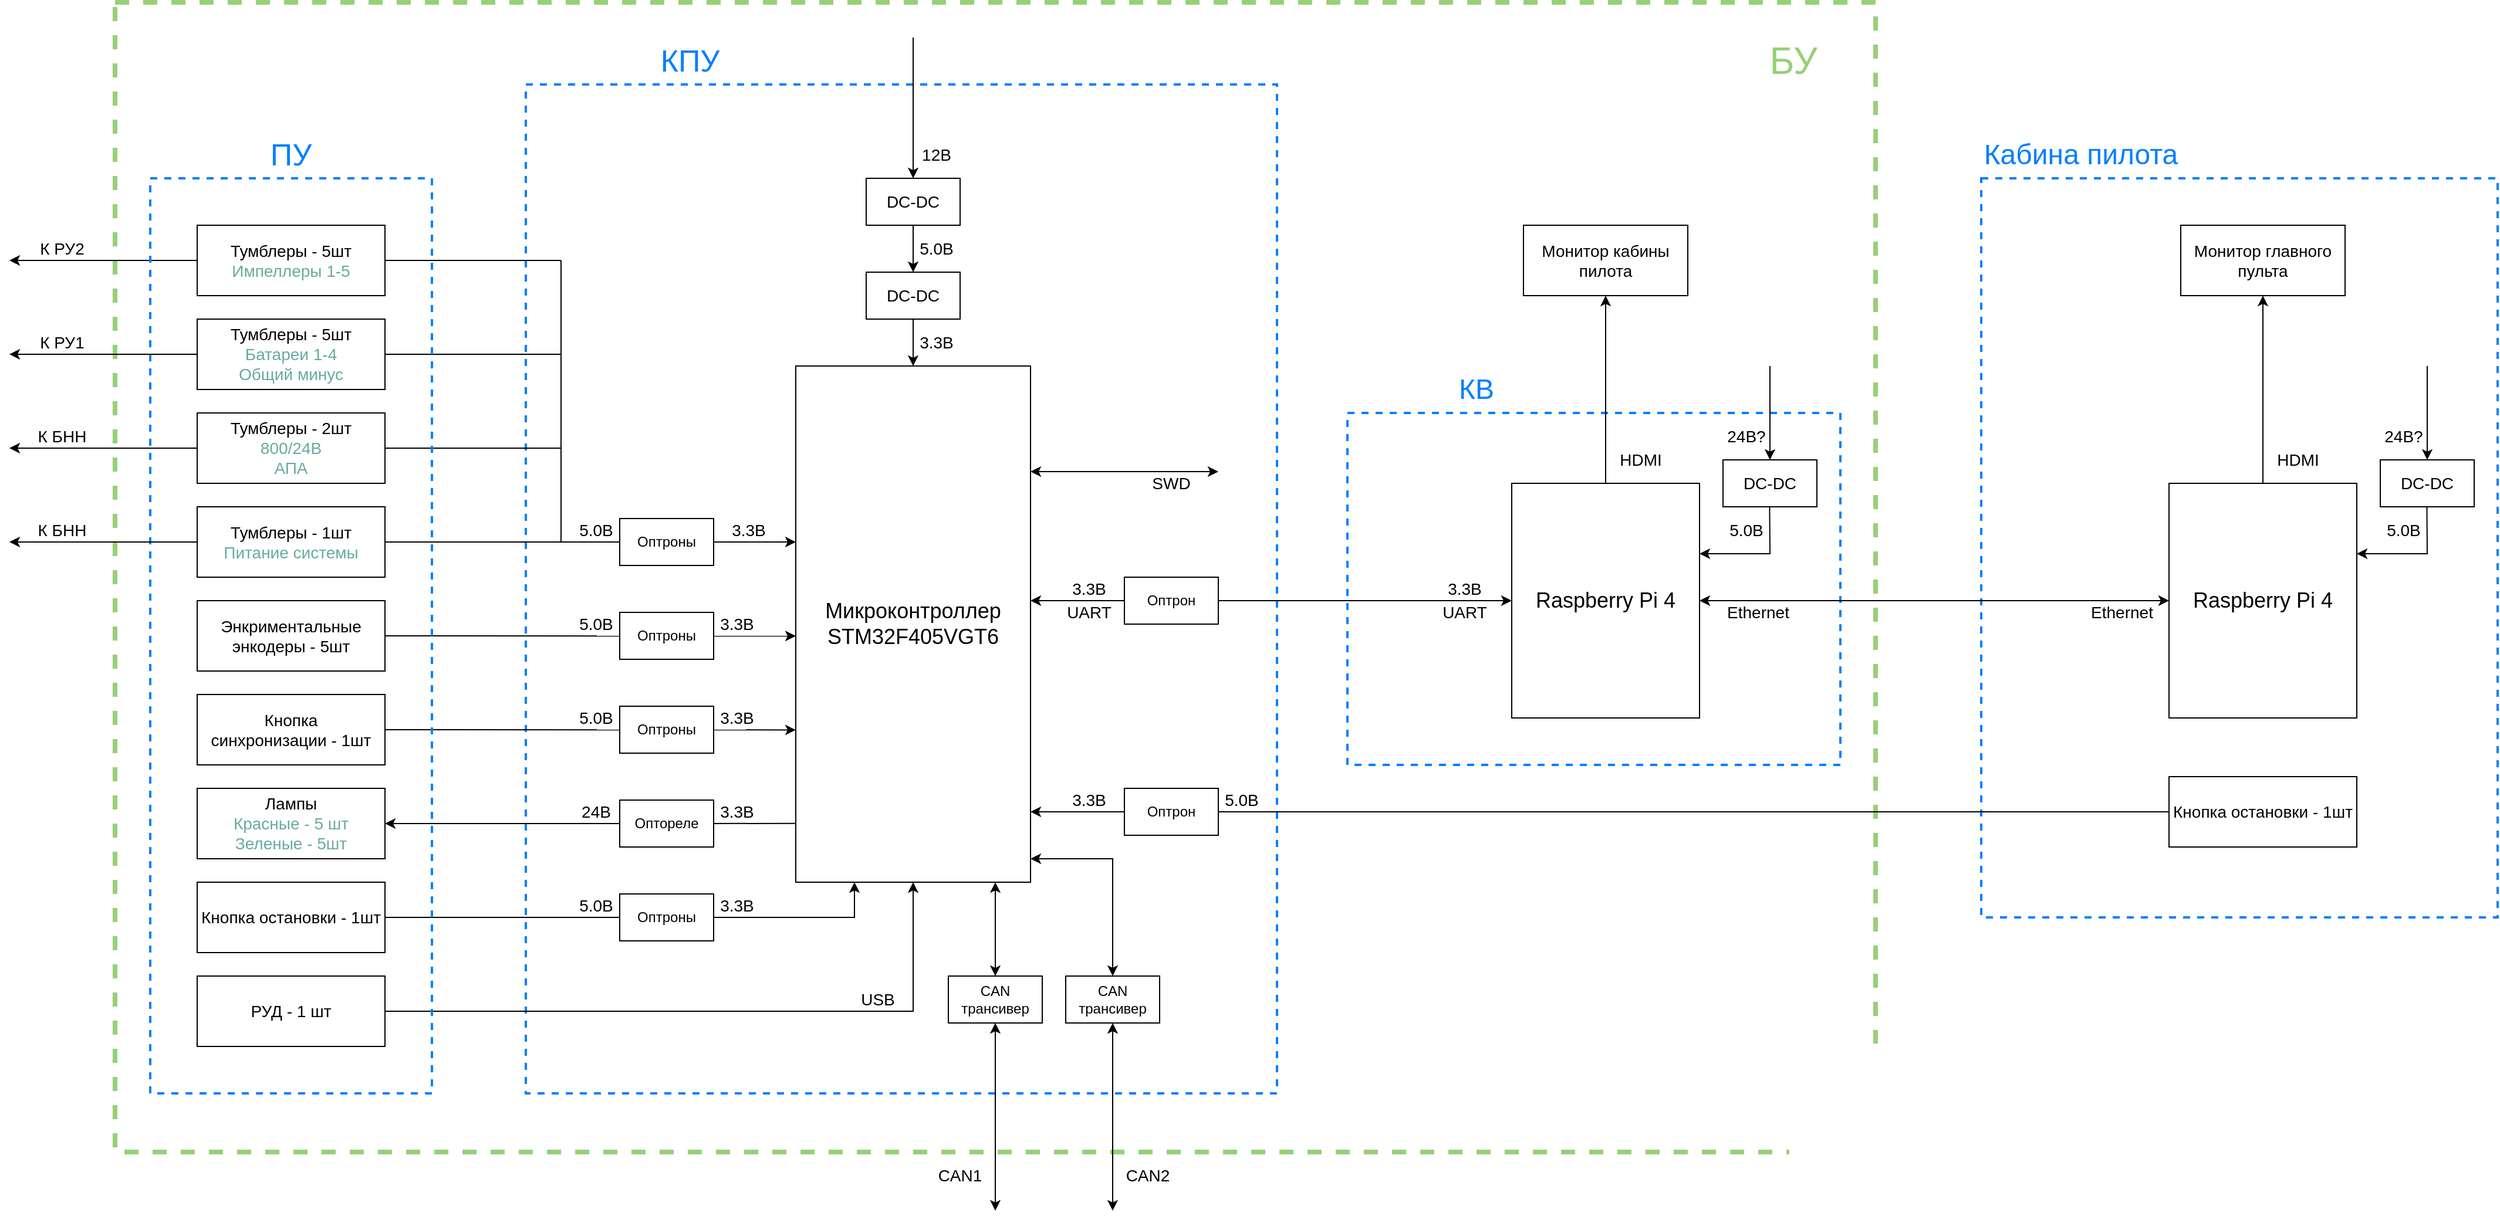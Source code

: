 <mxfile version="21.4.0" type="device">
  <diagram name="Страница 1" id="PvHwtlqAQT6B7YscqX9X">
    <mxGraphModel dx="3124" dy="1834" grid="1" gridSize="10" guides="1" tooltips="1" connect="1" arrows="1" fold="1" page="1" pageScale="1" pageWidth="2336" pageHeight="1654" math="0" shadow="0">
      <root>
        <mxCell id="0" />
        <mxCell id="1" parent="0" />
        <mxCell id="hDT_LqE07yz6vbRcyDex-26" value="" style="rounded=0;whiteSpace=wrap;html=1;strokeColor=#007FFF;fillColor=none;dashed=1;strokeWidth=2;" vertex="1" parent="1">
          <mxGeometry x="520" y="270" width="640" height="860" as="geometry" />
        </mxCell>
        <mxCell id="hDT_LqE07yz6vbRcyDex-166" value="" style="rounded=0;whiteSpace=wrap;html=1;fontFamily=Helvetica;fontSize=14;fontColor=default;fillColor=none;gradientColor=none;strokeWidth=4;dashed=1;strokeColor=#97D077;" vertex="1" parent="1">
          <mxGeometry x="170" y="200" width="1500" height="980" as="geometry" />
        </mxCell>
        <mxCell id="hDT_LqE07yz6vbRcyDex-93" value="" style="rounded=0;whiteSpace=wrap;html=1;strokeColor=#007FFF;fillColor=none;dashed=1;strokeWidth=2;" vertex="1" parent="1">
          <mxGeometry x="1220" y="550" width="420" height="300" as="geometry" />
        </mxCell>
        <mxCell id="hDT_LqE07yz6vbRcyDex-151" value="" style="rounded=0;whiteSpace=wrap;html=1;strokeColor=#007FFF;fillColor=none;dashed=1;strokeWidth=2;" vertex="1" parent="1">
          <mxGeometry x="1760" y="350" width="440" height="630" as="geometry" />
        </mxCell>
        <mxCell id="hDT_LqE07yz6vbRcyDex-1" value="Микроконтроллер&lt;br style=&quot;font-size: 18px;&quot;&gt;STM32F405VGT6" style="rounded=0;whiteSpace=wrap;html=1;fontSize=18;" vertex="1" parent="1">
          <mxGeometry x="750" y="510" width="200" height="440" as="geometry" />
        </mxCell>
        <mxCell id="hDT_LqE07yz6vbRcyDex-27" value="КПУ" style="text;html=1;strokeColor=none;fillColor=none;align=center;verticalAlign=middle;whiteSpace=wrap;rounded=0;fontSize=26;fontColor=#007FFF;fontStyle=0" vertex="1" parent="1">
          <mxGeometry x="520" y="230" width="280" height="40" as="geometry" />
        </mxCell>
        <mxCell id="hDT_LqE07yz6vbRcyDex-29" value="" style="endArrow=none;html=1;rounded=0;exitX=1;exitY=0.5;exitDx=0;exitDy=0;" edge="1" parent="1" source="hDT_LqE07yz6vbRcyDex-5">
          <mxGeometry width="50" height="50" relative="1" as="geometry">
            <mxPoint x="540" y="600" as="sourcePoint" />
            <mxPoint x="550" y="580" as="targetPoint" />
          </mxGeometry>
        </mxCell>
        <mxCell id="hDT_LqE07yz6vbRcyDex-30" value="" style="endArrow=none;html=1;rounded=0;entryX=1;entryY=0.5;entryDx=0;entryDy=0;" edge="1" parent="1" target="hDT_LqE07yz6vbRcyDex-6">
          <mxGeometry width="50" height="50" relative="1" as="geometry">
            <mxPoint x="560" y="660" as="sourcePoint" />
            <mxPoint x="570" y="540" as="targetPoint" />
          </mxGeometry>
        </mxCell>
        <mxCell id="hDT_LqE07yz6vbRcyDex-31" value="" style="endArrow=none;html=1;rounded=0;exitX=1;exitY=0.5;exitDx=0;exitDy=0;" edge="1" parent="1" source="hDT_LqE07yz6vbRcyDex-4">
          <mxGeometry width="50" height="50" relative="1" as="geometry">
            <mxPoint x="510" y="560" as="sourcePoint" />
            <mxPoint x="550" y="500" as="targetPoint" />
          </mxGeometry>
        </mxCell>
        <mxCell id="hDT_LqE07yz6vbRcyDex-32" value="" style="endArrow=none;html=1;rounded=0;exitX=1;exitY=0.5;exitDx=0;exitDy=0;" edge="1" parent="1" source="hDT_LqE07yz6vbRcyDex-3">
          <mxGeometry width="50" height="50" relative="1" as="geometry">
            <mxPoint x="510" y="560" as="sourcePoint" />
            <mxPoint x="550" y="420" as="targetPoint" />
          </mxGeometry>
        </mxCell>
        <mxCell id="hDT_LqE07yz6vbRcyDex-33" value="" style="endArrow=none;html=1;rounded=0;" edge="1" parent="1">
          <mxGeometry width="50" height="50" relative="1" as="geometry">
            <mxPoint x="550" y="660" as="sourcePoint" />
            <mxPoint x="550" y="420" as="targetPoint" />
          </mxGeometry>
        </mxCell>
        <mxCell id="hDT_LqE07yz6vbRcyDex-34" value="" style="endArrow=classic;html=1;rounded=0;entryX=0;entryY=0.341;entryDx=0;entryDy=0;entryPerimeter=0;" edge="1" parent="1" target="hDT_LqE07yz6vbRcyDex-1">
          <mxGeometry width="50" height="50" relative="1" as="geometry">
            <mxPoint x="560" y="660" as="sourcePoint" />
            <mxPoint x="610" y="660" as="targetPoint" />
          </mxGeometry>
        </mxCell>
        <mxCell id="hDT_LqE07yz6vbRcyDex-35" value="" style="endArrow=classic;html=1;rounded=0;exitX=1;exitY=0.5;exitDx=0;exitDy=0;entryX=0;entryY=0.523;entryDx=0;entryDy=0;entryPerimeter=0;" edge="1" parent="1" source="hDT_LqE07yz6vbRcyDex-7" target="hDT_LqE07yz6vbRcyDex-1">
          <mxGeometry width="50" height="50" relative="1" as="geometry">
            <mxPoint x="580" y="710" as="sourcePoint" />
            <mxPoint x="630" y="660" as="targetPoint" />
          </mxGeometry>
        </mxCell>
        <mxCell id="hDT_LqE07yz6vbRcyDex-40" value="" style="endArrow=classic;html=1;rounded=0;exitX=1;exitY=0.5;exitDx=0;exitDy=0;entryX=0;entryY=0.705;entryDx=0;entryDy=0;entryPerimeter=0;" edge="1" parent="1" source="hDT_LqE07yz6vbRcyDex-9" target="hDT_LqE07yz6vbRcyDex-1">
          <mxGeometry width="50" height="50" relative="1" as="geometry">
            <mxPoint x="590" y="810" as="sourcePoint" />
            <mxPoint x="710" y="820" as="targetPoint" />
          </mxGeometry>
        </mxCell>
        <mxCell id="hDT_LqE07yz6vbRcyDex-41" value="3.3В" style="text;html=1;strokeColor=none;fillColor=none;align=center;verticalAlign=middle;whiteSpace=wrap;rounded=0;fontSize=14;" vertex="1" parent="1">
          <mxGeometry x="680" y="800" width="40" height="20" as="geometry" />
        </mxCell>
        <mxCell id="hDT_LqE07yz6vbRcyDex-42" value="" style="endArrow=none;html=1;rounded=0;entryX=1;entryY=0.5;entryDx=0;entryDy=0;exitX=0;exitY=0.886;exitDx=0;exitDy=0;exitPerimeter=0;endFill=0;" edge="1" parent="1" source="hDT_LqE07yz6vbRcyDex-1" target="hDT_LqE07yz6vbRcyDex-43">
          <mxGeometry width="50" height="50" relative="1" as="geometry">
            <mxPoint x="730" y="900" as="sourcePoint" />
            <mxPoint x="660" y="900" as="targetPoint" />
          </mxGeometry>
        </mxCell>
        <mxCell id="hDT_LqE07yz6vbRcyDex-43" value="Оптореле" style="rounded=0;whiteSpace=wrap;html=1;" vertex="1" parent="1">
          <mxGeometry x="600" y="880" width="80" height="40" as="geometry" />
        </mxCell>
        <mxCell id="hDT_LqE07yz6vbRcyDex-45" value="" style="endArrow=classic;html=1;rounded=0;exitX=0;exitY=0.5;exitDx=0;exitDy=0;entryX=1;entryY=0.5;entryDx=0;entryDy=0;" edge="1" parent="1" source="hDT_LqE07yz6vbRcyDex-43" target="hDT_LqE07yz6vbRcyDex-10">
          <mxGeometry width="50" height="50" relative="1" as="geometry">
            <mxPoint x="420" y="840" as="sourcePoint" />
            <mxPoint x="470" y="790" as="targetPoint" />
          </mxGeometry>
        </mxCell>
        <mxCell id="hDT_LqE07yz6vbRcyDex-46" value="24В" style="text;html=1;strokeColor=none;fillColor=none;align=center;verticalAlign=middle;whiteSpace=wrap;rounded=0;fontSize=14;" vertex="1" parent="1">
          <mxGeometry x="560" y="880" width="40" height="20" as="geometry" />
        </mxCell>
        <mxCell id="hDT_LqE07yz6vbRcyDex-47" value="3.3В" style="text;html=1;strokeColor=none;fillColor=none;align=center;verticalAlign=middle;whiteSpace=wrap;rounded=0;fontSize=14;" vertex="1" parent="1">
          <mxGeometry x="680" y="720" width="40" height="20" as="geometry" />
        </mxCell>
        <mxCell id="hDT_LqE07yz6vbRcyDex-48" value="3.3В" style="text;html=1;strokeColor=none;fillColor=none;align=center;verticalAlign=middle;whiteSpace=wrap;rounded=0;fontSize=14;" vertex="1" parent="1">
          <mxGeometry x="690" y="640" width="40" height="20" as="geometry" />
        </mxCell>
        <mxCell id="hDT_LqE07yz6vbRcyDex-49" value="3.3В" style="text;html=1;strokeColor=none;fillColor=none;align=center;verticalAlign=middle;whiteSpace=wrap;rounded=0;fontSize=14;" vertex="1" parent="1">
          <mxGeometry x="680" y="880" width="40" height="20" as="geometry" />
        </mxCell>
        <mxCell id="hDT_LqE07yz6vbRcyDex-50" value="" style="endArrow=classic;html=1;rounded=0;exitX=1;exitY=0.5;exitDx=0;exitDy=0;entryX=0.25;entryY=1;entryDx=0;entryDy=0;" edge="1" parent="1" source="hDT_LqE07yz6vbRcyDex-12" target="hDT_LqE07yz6vbRcyDex-1">
          <mxGeometry width="50" height="50" relative="1" as="geometry">
            <mxPoint x="580" y="1040" as="sourcePoint" />
            <mxPoint x="770" y="950" as="targetPoint" />
            <Array as="points">
              <mxPoint x="800" y="980" />
            </Array>
          </mxGeometry>
        </mxCell>
        <mxCell id="hDT_LqE07yz6vbRcyDex-51" value="3.3В" style="text;html=1;strokeColor=none;fillColor=none;align=center;verticalAlign=middle;whiteSpace=wrap;rounded=0;fontSize=14;" vertex="1" parent="1">
          <mxGeometry x="680" y="960" width="40" height="20" as="geometry" />
        </mxCell>
        <mxCell id="hDT_LqE07yz6vbRcyDex-52" value="Оптроны" style="rounded=0;whiteSpace=wrap;html=1;" vertex="1" parent="1">
          <mxGeometry x="600" y="800" width="80" height="40" as="geometry" />
        </mxCell>
        <mxCell id="hDT_LqE07yz6vbRcyDex-53" value="Оптроны" style="rounded=0;whiteSpace=wrap;html=1;" vertex="1" parent="1">
          <mxGeometry x="600" y="720" width="80" height="40" as="geometry" />
        </mxCell>
        <mxCell id="hDT_LqE07yz6vbRcyDex-54" value="Оптроны" style="rounded=0;whiteSpace=wrap;html=1;" vertex="1" parent="1">
          <mxGeometry x="600" y="640" width="80" height="40" as="geometry" />
        </mxCell>
        <mxCell id="hDT_LqE07yz6vbRcyDex-55" value="Оптроны" style="rounded=0;whiteSpace=wrap;html=1;" vertex="1" parent="1">
          <mxGeometry x="600" y="960" width="80" height="40" as="geometry" />
        </mxCell>
        <mxCell id="hDT_LqE07yz6vbRcyDex-56" value="5.0В" style="text;html=1;strokeColor=none;fillColor=none;align=center;verticalAlign=middle;whiteSpace=wrap;rounded=0;fontSize=14;" vertex="1" parent="1">
          <mxGeometry x="560" y="960" width="40" height="20" as="geometry" />
        </mxCell>
        <mxCell id="hDT_LqE07yz6vbRcyDex-57" value="USB" style="text;html=1;strokeColor=none;fillColor=none;align=center;verticalAlign=middle;whiteSpace=wrap;rounded=0;fontSize=14;" vertex="1" parent="1">
          <mxGeometry x="800" y="1040" width="40" height="20" as="geometry" />
        </mxCell>
        <mxCell id="hDT_LqE07yz6vbRcyDex-59" value="5.0В" style="text;html=1;strokeColor=none;fillColor=none;align=center;verticalAlign=middle;whiteSpace=wrap;rounded=0;fontSize=14;" vertex="1" parent="1">
          <mxGeometry x="560" y="640" width="40" height="20" as="geometry" />
        </mxCell>
        <mxCell id="hDT_LqE07yz6vbRcyDex-60" value="5.0В" style="text;html=1;strokeColor=none;fillColor=none;align=center;verticalAlign=middle;whiteSpace=wrap;rounded=0;fontSize=14;" vertex="1" parent="1">
          <mxGeometry x="560" y="800" width="40" height="20" as="geometry" />
        </mxCell>
        <mxCell id="hDT_LqE07yz6vbRcyDex-62" value="5.0В" style="text;html=1;strokeColor=none;fillColor=none;align=center;verticalAlign=middle;whiteSpace=wrap;rounded=0;fontSize=14;" vertex="1" parent="1">
          <mxGeometry x="560" y="720" width="40" height="20" as="geometry" />
        </mxCell>
        <mxCell id="hDT_LqE07yz6vbRcyDex-65" value="" style="endArrow=classic;html=1;rounded=0;entryX=0.5;entryY=1;entryDx=0;entryDy=0;exitX=1;exitY=0.5;exitDx=0;exitDy=0;" edge="1" parent="1" source="hDT_LqE07yz6vbRcyDex-11" target="hDT_LqE07yz6vbRcyDex-1">
          <mxGeometry width="50" height="50" relative="1" as="geometry">
            <mxPoint x="610" y="940" as="sourcePoint" />
            <mxPoint x="660" y="890" as="targetPoint" />
            <Array as="points">
              <mxPoint x="850" y="1060" />
            </Array>
          </mxGeometry>
        </mxCell>
        <mxCell id="hDT_LqE07yz6vbRcyDex-70" value="CAN1" style="text;html=1;strokeColor=none;fillColor=none;align=center;verticalAlign=middle;whiteSpace=wrap;rounded=0;fontSize=14;" vertex="1" parent="1">
          <mxGeometry x="860" y="1190" width="60" height="20" as="geometry" />
        </mxCell>
        <mxCell id="hDT_LqE07yz6vbRcyDex-71" value="CAN2" style="text;html=1;strokeColor=none;fillColor=none;align=center;verticalAlign=middle;whiteSpace=wrap;rounded=0;fontSize=14;" vertex="1" parent="1">
          <mxGeometry x="1020" y="1190" width="60" height="20" as="geometry" />
        </mxCell>
        <mxCell id="hDT_LqE07yz6vbRcyDex-16" value="" style="endArrow=classic;html=1;rounded=0;exitX=0;exitY=0.5;exitDx=0;exitDy=0;" edge="1" parent="1" source="hDT_LqE07yz6vbRcyDex-3">
          <mxGeometry width="50" height="50" relative="1" as="geometry">
            <mxPoint x="70" y="500" as="sourcePoint" />
            <mxPoint x="80" y="420" as="targetPoint" />
          </mxGeometry>
        </mxCell>
        <mxCell id="hDT_LqE07yz6vbRcyDex-2" value="" style="rounded=0;whiteSpace=wrap;html=1;fontSize=16;fillColor=none;dashed=1;strokeColor=#007FFF;strokeWidth=2;" vertex="1" parent="1">
          <mxGeometry x="200" y="350" width="240" height="780" as="geometry" />
        </mxCell>
        <mxCell id="hDT_LqE07yz6vbRcyDex-3" value="Тумблеры - 5шт&lt;br style=&quot;font-size: 14px;&quot;&gt;&lt;font color=&quot;#67ab9f&quot; style=&quot;font-size: 14px;&quot;&gt;Импеллеры 1-5&lt;/font&gt;" style="rounded=0;whiteSpace=wrap;html=1;fontSize=14;" vertex="1" parent="1">
          <mxGeometry x="240" y="390" width="160" height="60" as="geometry" />
        </mxCell>
        <mxCell id="hDT_LqE07yz6vbRcyDex-4" value="Тумблеры - 5шт&lt;br style=&quot;font-size: 14px;&quot;&gt;&lt;font color=&quot;#67ab9f&quot; style=&quot;font-size: 14px;&quot;&gt;Батареи 1-4&lt;br style=&quot;font-size: 14px;&quot;&gt;Общий минус&lt;/font&gt;" style="rounded=0;whiteSpace=wrap;html=1;fontSize=14;" vertex="1" parent="1">
          <mxGeometry x="240" y="470" width="160" height="60" as="geometry" />
        </mxCell>
        <mxCell id="hDT_LqE07yz6vbRcyDex-5" value="Тумблеры - 2шт&lt;br style=&quot;font-size: 14px;&quot;&gt;&lt;font color=&quot;#67ab9f&quot; style=&quot;font-size: 14px;&quot;&gt;800/24В&lt;br style=&quot;font-size: 14px;&quot;&gt;АПА&lt;/font&gt;" style="rounded=0;whiteSpace=wrap;html=1;fontSize=14;" vertex="1" parent="1">
          <mxGeometry x="240" y="550" width="160" height="60" as="geometry" />
        </mxCell>
        <mxCell id="hDT_LqE07yz6vbRcyDex-6" value="Тумблеры - 1шт&lt;br style=&quot;font-size: 14px;&quot;&gt;&lt;font color=&quot;#67ab9f&quot; style=&quot;font-size: 14px;&quot;&gt;Питание системы&lt;/font&gt;" style="rounded=0;whiteSpace=wrap;html=1;fontSize=14;" vertex="1" parent="1">
          <mxGeometry x="240" y="630" width="160" height="60" as="geometry" />
        </mxCell>
        <mxCell id="hDT_LqE07yz6vbRcyDex-7" value="Энкриментальные энкодеры - 5шт" style="rounded=0;whiteSpace=wrap;html=1;fontSize=14;" vertex="1" parent="1">
          <mxGeometry x="240" y="710" width="160" height="60" as="geometry" />
        </mxCell>
        <mxCell id="hDT_LqE07yz6vbRcyDex-9" value="Кнопка &lt;br&gt;синхронизации - 1шт" style="rounded=0;whiteSpace=wrap;html=1;fontSize=14;" vertex="1" parent="1">
          <mxGeometry x="240" y="790" width="160" height="60" as="geometry" />
        </mxCell>
        <mxCell id="hDT_LqE07yz6vbRcyDex-10" value="&lt;div&gt;Лампы&lt;/div&gt;&lt;div&gt;&lt;font color=&quot;#67ab9f&quot;&gt;Красные - 5 шт&lt;/font&gt;&lt;/div&gt;&lt;div&gt;&lt;font color=&quot;#67ab9f&quot;&gt;Зеленые - 5шт&lt;/font&gt;&lt;/div&gt;" style="rounded=0;whiteSpace=wrap;html=1;fontSize=14;" vertex="1" parent="1">
          <mxGeometry x="240" y="870" width="160" height="60" as="geometry" />
        </mxCell>
        <mxCell id="hDT_LqE07yz6vbRcyDex-11" value="&lt;div&gt;РУД - 1 шт&lt;/div&gt;" style="rounded=0;whiteSpace=wrap;html=1;fontSize=14;" vertex="1" parent="1">
          <mxGeometry x="240" y="1030" width="160" height="60" as="geometry" />
        </mxCell>
        <mxCell id="hDT_LqE07yz6vbRcyDex-12" value="&lt;div&gt;Кнопка остановки - 1шт&lt;/div&gt;" style="rounded=0;whiteSpace=wrap;html=1;fontSize=14;" vertex="1" parent="1">
          <mxGeometry x="240" y="950" width="160" height="60" as="geometry" />
        </mxCell>
        <mxCell id="hDT_LqE07yz6vbRcyDex-17" value="ПУ" style="text;html=1;strokeColor=none;fillColor=none;align=center;verticalAlign=middle;whiteSpace=wrap;rounded=0;fontSize=26;fontColor=#007FFF;" vertex="1" parent="1">
          <mxGeometry x="200" y="310" width="240" height="40" as="geometry" />
        </mxCell>
        <mxCell id="hDT_LqE07yz6vbRcyDex-19" value="" style="endArrow=classic;html=1;rounded=0;exitX=0;exitY=0.5;exitDx=0;exitDy=0;" edge="1" parent="1">
          <mxGeometry width="50" height="50" relative="1" as="geometry">
            <mxPoint x="240" y="500" as="sourcePoint" />
            <mxPoint x="80" y="500" as="targetPoint" />
          </mxGeometry>
        </mxCell>
        <mxCell id="hDT_LqE07yz6vbRcyDex-21" value="" style="endArrow=classic;html=1;rounded=0;exitX=0;exitY=0.5;exitDx=0;exitDy=0;" edge="1" parent="1">
          <mxGeometry width="50" height="50" relative="1" as="geometry">
            <mxPoint x="240" y="580" as="sourcePoint" />
            <mxPoint x="80" y="580" as="targetPoint" />
          </mxGeometry>
        </mxCell>
        <mxCell id="hDT_LqE07yz6vbRcyDex-23" value="" style="endArrow=classic;html=1;rounded=0;exitX=0;exitY=0.5;exitDx=0;exitDy=0;" edge="1" parent="1">
          <mxGeometry width="50" height="50" relative="1" as="geometry">
            <mxPoint x="240" y="660" as="sourcePoint" />
            <mxPoint x="80" y="660" as="targetPoint" />
          </mxGeometry>
        </mxCell>
        <mxCell id="hDT_LqE07yz6vbRcyDex-24" value="К БНН" style="text;html=1;strokeColor=none;fillColor=none;align=center;verticalAlign=middle;whiteSpace=wrap;rounded=0;fontSize=14;" vertex="1" parent="1">
          <mxGeometry x="100" y="640" width="50" height="20" as="geometry" />
        </mxCell>
        <mxCell id="hDT_LqE07yz6vbRcyDex-72" value="Raspberry Pi 4" style="rounded=0;whiteSpace=wrap;html=1;fontSize=18;" vertex="1" parent="1">
          <mxGeometry x="1360" y="610" width="160" height="200" as="geometry" />
        </mxCell>
        <mxCell id="hDT_LqE07yz6vbRcyDex-74" value="DC-DC" style="rounded=0;whiteSpace=wrap;html=1;fontSize=14;" vertex="1" parent="1">
          <mxGeometry x="810" y="350" width="80" height="40" as="geometry" />
        </mxCell>
        <mxCell id="hDT_LqE07yz6vbRcyDex-77" value="DC-DC" style="rounded=0;whiteSpace=wrap;html=1;fontSize=14;" vertex="1" parent="1">
          <mxGeometry x="810" y="430" width="80" height="40" as="geometry" />
        </mxCell>
        <mxCell id="hDT_LqE07yz6vbRcyDex-78" value="" style="endArrow=classic;html=1;rounded=0;entryX=0.5;entryY=0;entryDx=0;entryDy=0;" edge="1" parent="1" target="hDT_LqE07yz6vbRcyDex-74">
          <mxGeometry width="50" height="50" relative="1" as="geometry">
            <mxPoint x="850" y="230" as="sourcePoint" />
            <mxPoint x="830" y="390" as="targetPoint" />
          </mxGeometry>
        </mxCell>
        <mxCell id="hDT_LqE07yz6vbRcyDex-79" value="" style="endArrow=classic;html=1;rounded=0;entryX=0.5;entryY=0;entryDx=0;entryDy=0;exitX=0.5;exitY=1;exitDx=0;exitDy=0;" edge="1" parent="1" source="hDT_LqE07yz6vbRcyDex-74" target="hDT_LqE07yz6vbRcyDex-77">
          <mxGeometry width="50" height="50" relative="1" as="geometry">
            <mxPoint x="990" y="950" as="sourcePoint" />
            <mxPoint x="1040" y="900" as="targetPoint" />
          </mxGeometry>
        </mxCell>
        <mxCell id="hDT_LqE07yz6vbRcyDex-81" value="12В" style="text;html=1;strokeColor=none;fillColor=none;align=center;verticalAlign=middle;whiteSpace=wrap;rounded=0;fontSize=14;" vertex="1" parent="1">
          <mxGeometry x="850" y="320" width="40" height="20" as="geometry" />
        </mxCell>
        <mxCell id="hDT_LqE07yz6vbRcyDex-82" value="5.0В" style="text;html=1;strokeColor=none;fillColor=none;align=center;verticalAlign=middle;whiteSpace=wrap;rounded=0;fontSize=14;" vertex="1" parent="1">
          <mxGeometry x="850" y="400" width="40" height="20" as="geometry" />
        </mxCell>
        <mxCell id="hDT_LqE07yz6vbRcyDex-83" value="3.3В" style="text;html=1;strokeColor=none;fillColor=none;align=center;verticalAlign=middle;whiteSpace=wrap;rounded=0;fontSize=14;" vertex="1" parent="1">
          <mxGeometry x="850" y="480" width="40" height="20" as="geometry" />
        </mxCell>
        <mxCell id="hDT_LqE07yz6vbRcyDex-84" value="" style="endArrow=classic;html=1;rounded=0;exitX=0.5;exitY=1;exitDx=0;exitDy=0;" edge="1" parent="1" source="hDT_LqE07yz6vbRcyDex-77">
          <mxGeometry width="50" height="50" relative="1" as="geometry">
            <mxPoint x="840" y="490" as="sourcePoint" />
            <mxPoint x="850" y="510" as="targetPoint" />
          </mxGeometry>
        </mxCell>
        <mxCell id="hDT_LqE07yz6vbRcyDex-85" value="Оптрон" style="rounded=0;whiteSpace=wrap;html=1;" vertex="1" parent="1">
          <mxGeometry x="1030" y="690" width="80" height="40" as="geometry" />
        </mxCell>
        <mxCell id="hDT_LqE07yz6vbRcyDex-88" value="3.3В" style="text;html=1;strokeColor=none;fillColor=none;align=center;verticalAlign=middle;whiteSpace=wrap;rounded=0;fontSize=14;" vertex="1" parent="1">
          <mxGeometry x="980" y="690" width="40" height="20" as="geometry" />
        </mxCell>
        <mxCell id="hDT_LqE07yz6vbRcyDex-89" value="" style="endArrow=classic;html=1;rounded=0;exitX=1;exitY=0.5;exitDx=0;exitDy=0;entryX=0;entryY=0.5;entryDx=0;entryDy=0;" edge="1" parent="1" source="hDT_LqE07yz6vbRcyDex-85" target="hDT_LqE07yz6vbRcyDex-72">
          <mxGeometry width="50" height="50" relative="1" as="geometry">
            <mxPoint x="1220" y="700" as="sourcePoint" />
            <mxPoint x="1310" y="710" as="targetPoint" />
          </mxGeometry>
        </mxCell>
        <mxCell id="hDT_LqE07yz6vbRcyDex-90" value="3.3В" style="text;html=1;strokeColor=none;fillColor=none;align=center;verticalAlign=middle;whiteSpace=wrap;rounded=0;fontSize=14;" vertex="1" parent="1">
          <mxGeometry x="1300" y="690" width="40" height="20" as="geometry" />
        </mxCell>
        <mxCell id="hDT_LqE07yz6vbRcyDex-91" value="UART" style="text;html=1;strokeColor=none;fillColor=none;align=center;verticalAlign=middle;whiteSpace=wrap;rounded=0;fontSize=14;" vertex="1" parent="1">
          <mxGeometry x="980" y="710" width="40" height="20" as="geometry" />
        </mxCell>
        <mxCell id="hDT_LqE07yz6vbRcyDex-92" value="UART" style="text;html=1;strokeColor=none;fillColor=none;align=center;verticalAlign=middle;whiteSpace=wrap;rounded=0;fontSize=14;" vertex="1" parent="1">
          <mxGeometry x="1300" y="710" width="40" height="20" as="geometry" />
        </mxCell>
        <mxCell id="hDT_LqE07yz6vbRcyDex-99" value="КВ" style="text;html=1;strokeColor=none;fillColor=none;align=center;verticalAlign=middle;whiteSpace=wrap;rounded=0;fontSize=24;fontColor=#007FFF;fontStyle=0" vertex="1" parent="1">
          <mxGeometry x="1220" y="510" width="220" height="40" as="geometry" />
        </mxCell>
        <mxCell id="hDT_LqE07yz6vbRcyDex-108" value="HDMI" style="text;html=1;strokeColor=none;fillColor=none;align=center;verticalAlign=middle;whiteSpace=wrap;rounded=0;fontSize=14;" vertex="1" parent="1">
          <mxGeometry x="1440" y="580" width="60" height="20" as="geometry" />
        </mxCell>
        <mxCell id="hDT_LqE07yz6vbRcyDex-110" value="DC-DC" style="rounded=0;whiteSpace=wrap;html=1;fontSize=14;" vertex="1" parent="1">
          <mxGeometry x="1540" y="590" width="80" height="40" as="geometry" />
        </mxCell>
        <mxCell id="hDT_LqE07yz6vbRcyDex-112" value="" style="endArrow=classic;html=1;rounded=0;fontFamily=Helvetica;fontSize=14;fontColor=default;entryX=0.5;entryY=0;entryDx=0;entryDy=0;" edge="1" parent="1" target="hDT_LqE07yz6vbRcyDex-110">
          <mxGeometry width="50" height="50" relative="1" as="geometry">
            <mxPoint x="1580" y="510" as="sourcePoint" />
            <mxPoint x="1590" y="600" as="targetPoint" />
          </mxGeometry>
        </mxCell>
        <mxCell id="hDT_LqE07yz6vbRcyDex-114" value="" style="endArrow=classic;html=1;rounded=0;fontFamily=Helvetica;fontSize=14;fontColor=default;" edge="1" parent="1">
          <mxGeometry width="50" height="50" relative="1" as="geometry">
            <mxPoint x="1579.71" y="630" as="sourcePoint" />
            <mxPoint x="1520" y="670" as="targetPoint" />
            <Array as="points">
              <mxPoint x="1580" y="670" />
            </Array>
          </mxGeometry>
        </mxCell>
        <mxCell id="hDT_LqE07yz6vbRcyDex-116" value="5.0В" style="text;html=1;strokeColor=none;fillColor=none;align=center;verticalAlign=middle;whiteSpace=wrap;rounded=0;fontSize=14;" vertex="1" parent="1">
          <mxGeometry x="1540" y="640" width="40" height="20" as="geometry" />
        </mxCell>
        <mxCell id="hDT_LqE07yz6vbRcyDex-118" value="24В?" style="text;html=1;strokeColor=none;fillColor=none;align=center;verticalAlign=middle;whiteSpace=wrap;rounded=0;fontSize=14;" vertex="1" parent="1">
          <mxGeometry x="1540" y="560" width="40" height="20" as="geometry" />
        </mxCell>
        <mxCell id="hDT_LqE07yz6vbRcyDex-122" value="К БНН" style="text;html=1;strokeColor=none;fillColor=none;align=center;verticalAlign=middle;whiteSpace=wrap;rounded=0;fontSize=14;" vertex="1" parent="1">
          <mxGeometry x="100" y="560" width="50" height="20" as="geometry" />
        </mxCell>
        <mxCell id="hDT_LqE07yz6vbRcyDex-123" value="К РУ1" style="text;html=1;strokeColor=none;fillColor=none;align=center;verticalAlign=middle;whiteSpace=wrap;rounded=0;fontSize=14;" vertex="1" parent="1">
          <mxGeometry x="100" y="480" width="50" height="20" as="geometry" />
        </mxCell>
        <mxCell id="hDT_LqE07yz6vbRcyDex-124" value="К РУ2" style="text;html=1;strokeColor=none;fillColor=none;align=center;verticalAlign=middle;whiteSpace=wrap;rounded=0;fontSize=14;" vertex="1" parent="1">
          <mxGeometry x="100" y="400" width="50" height="20" as="geometry" />
        </mxCell>
        <mxCell id="hDT_LqE07yz6vbRcyDex-129" value="Кнопка остановки - 1шт" style="rounded=0;whiteSpace=wrap;html=1;fontSize=14;" vertex="1" parent="1">
          <mxGeometry x="1920" y="860" width="160" height="60" as="geometry" />
        </mxCell>
        <mxCell id="hDT_LqE07yz6vbRcyDex-143" value="" style="endArrow=classic;html=1;rounded=0;fontFamily=Helvetica;fontSize=14;fontColor=default;exitX=0;exitY=0.5;exitDx=0;exitDy=0;" edge="1" parent="1" source="hDT_LqE07yz6vbRcyDex-85">
          <mxGeometry width="50" height="50" relative="1" as="geometry">
            <mxPoint x="1070" y="740" as="sourcePoint" />
            <mxPoint x="950" y="710" as="targetPoint" />
          </mxGeometry>
        </mxCell>
        <mxCell id="hDT_LqE07yz6vbRcyDex-145" value="Оптрон" style="rounded=0;whiteSpace=wrap;html=1;" vertex="1" parent="1">
          <mxGeometry x="1030" y="870" width="80" height="40" as="geometry" />
        </mxCell>
        <mxCell id="hDT_LqE07yz6vbRcyDex-146" value="" style="endArrow=classic;html=1;rounded=0;fontFamily=Helvetica;fontSize=14;fontColor=default;exitX=0;exitY=0.5;exitDx=0;exitDy=0;" edge="1" parent="1" source="hDT_LqE07yz6vbRcyDex-145">
          <mxGeometry width="50" height="50" relative="1" as="geometry">
            <mxPoint x="1070" y="920" as="sourcePoint" />
            <mxPoint x="950" y="890" as="targetPoint" />
          </mxGeometry>
        </mxCell>
        <mxCell id="hDT_LqE07yz6vbRcyDex-147" value="3.3В" style="text;html=1;strokeColor=none;fillColor=none;align=center;verticalAlign=middle;whiteSpace=wrap;rounded=0;fontSize=14;" vertex="1" parent="1">
          <mxGeometry x="980" y="870" width="40" height="20" as="geometry" />
        </mxCell>
        <mxCell id="hDT_LqE07yz6vbRcyDex-148" value="Raspberry Pi 4" style="rounded=0;whiteSpace=wrap;html=1;fontSize=18;" vertex="1" parent="1">
          <mxGeometry x="1920" y="610" width="160" height="200" as="geometry" />
        </mxCell>
        <mxCell id="hDT_LqE07yz6vbRcyDex-152" value="&lt;span style=&quot;font-size: 24px;&quot;&gt;Кабина пилота&lt;/span&gt;" style="text;html=1;strokeColor=none;fillColor=none;align=center;verticalAlign=middle;whiteSpace=wrap;rounded=0;fontSize=24;fontColor=#007FFF;fontStyle=0" vertex="1" parent="1">
          <mxGeometry x="1760" y="310" width="170" height="40" as="geometry" />
        </mxCell>
        <mxCell id="hDT_LqE07yz6vbRcyDex-153" value="DC-DC" style="rounded=0;whiteSpace=wrap;html=1;fontSize=14;" vertex="1" parent="1">
          <mxGeometry x="2100" y="590" width="80" height="40" as="geometry" />
        </mxCell>
        <mxCell id="hDT_LqE07yz6vbRcyDex-154" value="" style="endArrow=classic;html=1;rounded=0;fontFamily=Helvetica;fontSize=14;fontColor=default;entryX=0.5;entryY=0;entryDx=0;entryDy=0;" edge="1" parent="1" target="hDT_LqE07yz6vbRcyDex-153">
          <mxGeometry width="50" height="50" relative="1" as="geometry">
            <mxPoint x="2140" y="510" as="sourcePoint" />
            <mxPoint x="2150" y="600" as="targetPoint" />
          </mxGeometry>
        </mxCell>
        <mxCell id="hDT_LqE07yz6vbRcyDex-155" value="" style="endArrow=classic;html=1;rounded=0;fontFamily=Helvetica;fontSize=14;fontColor=default;" edge="1" parent="1">
          <mxGeometry width="50" height="50" relative="1" as="geometry">
            <mxPoint x="2139.71" y="630" as="sourcePoint" />
            <mxPoint x="2080" y="670" as="targetPoint" />
            <Array as="points">
              <mxPoint x="2140" y="670" />
            </Array>
          </mxGeometry>
        </mxCell>
        <mxCell id="hDT_LqE07yz6vbRcyDex-156" value="5.0В" style="text;html=1;strokeColor=none;fillColor=none;align=center;verticalAlign=middle;whiteSpace=wrap;rounded=0;fontSize=14;" vertex="1" parent="1">
          <mxGeometry x="2100" y="640" width="40" height="20" as="geometry" />
        </mxCell>
        <mxCell id="hDT_LqE07yz6vbRcyDex-157" value="24В?" style="text;html=1;strokeColor=none;fillColor=none;align=center;verticalAlign=middle;whiteSpace=wrap;rounded=0;fontSize=14;" vertex="1" parent="1">
          <mxGeometry x="2100" y="560" width="40" height="20" as="geometry" />
        </mxCell>
        <mxCell id="hDT_LqE07yz6vbRcyDex-158" value="" style="endArrow=classic;startArrow=classic;html=1;rounded=0;fontFamily=Helvetica;fontSize=14;fontColor=default;exitX=1;exitY=0.5;exitDx=0;exitDy=0;entryX=0;entryY=0.5;entryDx=0;entryDy=0;" edge="1" parent="1" source="hDT_LqE07yz6vbRcyDex-72" target="hDT_LqE07yz6vbRcyDex-148">
          <mxGeometry width="50" height="50" relative="1" as="geometry">
            <mxPoint x="1660" y="710" as="sourcePoint" />
            <mxPoint x="1710" y="660" as="targetPoint" />
          </mxGeometry>
        </mxCell>
        <mxCell id="hDT_LqE07yz6vbRcyDex-159" value="Ethernet" style="text;html=1;strokeColor=none;fillColor=none;align=center;verticalAlign=middle;whiteSpace=wrap;rounded=0;fontSize=14;" vertex="1" parent="1">
          <mxGeometry x="1540" y="710" width="60" height="20" as="geometry" />
        </mxCell>
        <mxCell id="hDT_LqE07yz6vbRcyDex-160" value="Ethernet" style="text;html=1;strokeColor=none;fillColor=none;align=center;verticalAlign=middle;whiteSpace=wrap;rounded=0;fontSize=14;" vertex="1" parent="1">
          <mxGeometry x="1850" y="710" width="60" height="20" as="geometry" />
        </mxCell>
        <mxCell id="hDT_LqE07yz6vbRcyDex-161" value="" style="endArrow=none;html=1;rounded=0;fontFamily=Helvetica;fontSize=14;fontColor=default;exitX=1;exitY=0.5;exitDx=0;exitDy=0;entryX=0;entryY=0.5;entryDx=0;entryDy=0;" edge="1" parent="1" source="hDT_LqE07yz6vbRcyDex-145" target="hDT_LqE07yz6vbRcyDex-129">
          <mxGeometry width="50" height="50" relative="1" as="geometry">
            <mxPoint x="1430" y="810" as="sourcePoint" />
            <mxPoint x="1480" y="760" as="targetPoint" />
          </mxGeometry>
        </mxCell>
        <mxCell id="hDT_LqE07yz6vbRcyDex-163" value="HDMI" style="text;html=1;strokeColor=none;fillColor=none;align=center;verticalAlign=middle;whiteSpace=wrap;rounded=0;fontSize=14;" vertex="1" parent="1">
          <mxGeometry x="2000" y="580" width="60" height="20" as="geometry" />
        </mxCell>
        <mxCell id="hDT_LqE07yz6vbRcyDex-167" value="БУ" style="text;html=1;strokeColor=none;fillColor=none;align=center;verticalAlign=middle;whiteSpace=wrap;rounded=0;fontSize=32;fontColor=#97D077;fontStyle=0" vertex="1" parent="1">
          <mxGeometry x="1560" y="230" width="80" height="40" as="geometry" />
        </mxCell>
        <mxCell id="hDT_LqE07yz6vbRcyDex-169" value="Монитор кабины пилота" style="rounded=0;whiteSpace=wrap;html=1;fontSize=14;" vertex="1" parent="1">
          <mxGeometry x="1370" y="390" width="140" height="60" as="geometry" />
        </mxCell>
        <mxCell id="hDT_LqE07yz6vbRcyDex-170" value="Монитор главного пульта" style="rounded=0;whiteSpace=wrap;html=1;fontSize=14;" vertex="1" parent="1">
          <mxGeometry x="1930" y="390" width="140" height="60" as="geometry" />
        </mxCell>
        <mxCell id="hDT_LqE07yz6vbRcyDex-171" value="" style="endArrow=classic;html=1;rounded=0;fontFamily=Helvetica;fontSize=14;fontColor=default;entryX=0.5;entryY=1;entryDx=0;entryDy=0;exitX=0.5;exitY=0;exitDx=0;exitDy=0;" edge="1" parent="1" source="hDT_LqE07yz6vbRcyDex-148" target="hDT_LqE07yz6vbRcyDex-170">
          <mxGeometry width="50" height="50" relative="1" as="geometry">
            <mxPoint x="1690" y="580" as="sourcePoint" />
            <mxPoint x="1740" y="530" as="targetPoint" />
          </mxGeometry>
        </mxCell>
        <mxCell id="hDT_LqE07yz6vbRcyDex-173" value="" style="endArrow=classic;html=1;rounded=0;fontFamily=Helvetica;fontSize=14;fontColor=default;exitX=0.5;exitY=0;exitDx=0;exitDy=0;entryX=0.5;entryY=1;entryDx=0;entryDy=0;" edge="1" parent="1" source="hDT_LqE07yz6vbRcyDex-72" target="hDT_LqE07yz6vbRcyDex-169">
          <mxGeometry width="50" height="50" relative="1" as="geometry">
            <mxPoint x="1690" y="580" as="sourcePoint" />
            <mxPoint x="1740" y="530" as="targetPoint" />
          </mxGeometry>
        </mxCell>
        <mxCell id="hDT_LqE07yz6vbRcyDex-174" value="5.0В" style="text;html=1;strokeColor=none;fillColor=none;align=center;verticalAlign=middle;whiteSpace=wrap;rounded=0;fontSize=14;" vertex="1" parent="1">
          <mxGeometry x="1110" y="870" width="40" height="20" as="geometry" />
        </mxCell>
        <mxCell id="hDT_LqE07yz6vbRcyDex-175" value="CAN трансивер" style="rounded=0;whiteSpace=wrap;html=1;" vertex="1" parent="1">
          <mxGeometry x="880" y="1030" width="80" height="40" as="geometry" />
        </mxCell>
        <mxCell id="hDT_LqE07yz6vbRcyDex-176" value="CAN трансивер" style="rounded=0;whiteSpace=wrap;html=1;" vertex="1" parent="1">
          <mxGeometry x="980" y="1030" width="80" height="40" as="geometry" />
        </mxCell>
        <mxCell id="hDT_LqE07yz6vbRcyDex-177" value="" style="endArrow=classic;startArrow=classic;html=1;rounded=0;fontFamily=Helvetica;fontSize=14;fontColor=default;exitX=0.5;exitY=0;exitDx=0;exitDy=0;" edge="1" parent="1" source="hDT_LqE07yz6vbRcyDex-175">
          <mxGeometry width="50" height="50" relative="1" as="geometry">
            <mxPoint x="880" y="1060" as="sourcePoint" />
            <mxPoint x="920" y="950" as="targetPoint" />
          </mxGeometry>
        </mxCell>
        <mxCell id="hDT_LqE07yz6vbRcyDex-178" value="" style="endArrow=classic;startArrow=classic;html=1;rounded=0;fontFamily=Helvetica;fontSize=14;fontColor=default;entryX=0.5;entryY=1;entryDx=0;entryDy=0;" edge="1" parent="1" target="hDT_LqE07yz6vbRcyDex-175">
          <mxGeometry width="50" height="50" relative="1" as="geometry">
            <mxPoint x="920" y="1230" as="sourcePoint" />
            <mxPoint x="980" y="1200" as="targetPoint" />
          </mxGeometry>
        </mxCell>
        <mxCell id="hDT_LqE07yz6vbRcyDex-179" value="" style="endArrow=classic;startArrow=classic;html=1;rounded=0;fontFamily=Helvetica;fontSize=14;fontColor=default;entryX=0.5;entryY=1;entryDx=0;entryDy=0;" edge="1" parent="1" target="hDT_LqE07yz6vbRcyDex-176">
          <mxGeometry width="50" height="50" relative="1" as="geometry">
            <mxPoint x="1020" y="1230" as="sourcePoint" />
            <mxPoint x="990" y="1040" as="targetPoint" />
          </mxGeometry>
        </mxCell>
        <mxCell id="hDT_LqE07yz6vbRcyDex-181" value="" style="endArrow=classic;startArrow=classic;html=1;rounded=0;fontFamily=Helvetica;fontSize=14;fontColor=default;entryX=0.5;entryY=0;entryDx=0;entryDy=0;" edge="1" parent="1" target="hDT_LqE07yz6vbRcyDex-176">
          <mxGeometry width="50" height="50" relative="1" as="geometry">
            <mxPoint x="950" y="930" as="sourcePoint" />
            <mxPoint x="930" y="960" as="targetPoint" />
            <Array as="points">
              <mxPoint x="1020" y="930" />
            </Array>
          </mxGeometry>
        </mxCell>
        <mxCell id="hDT_LqE07yz6vbRcyDex-183" value="" style="endArrow=classic;startArrow=classic;html=1;rounded=0;fontFamily=Helvetica;fontSize=14;fontColor=default;" edge="1" parent="1">
          <mxGeometry width="50" height="50" relative="1" as="geometry">
            <mxPoint x="950" y="600" as="sourcePoint" />
            <mxPoint x="1110" y="600" as="targetPoint" />
          </mxGeometry>
        </mxCell>
        <mxCell id="hDT_LqE07yz6vbRcyDex-184" value="SWD" style="text;html=1;strokeColor=none;fillColor=none;align=center;verticalAlign=middle;whiteSpace=wrap;rounded=0;fontSize=14;" vertex="1" parent="1">
          <mxGeometry x="1050" y="600" width="40" height="20" as="geometry" />
        </mxCell>
      </root>
    </mxGraphModel>
  </diagram>
</mxfile>
